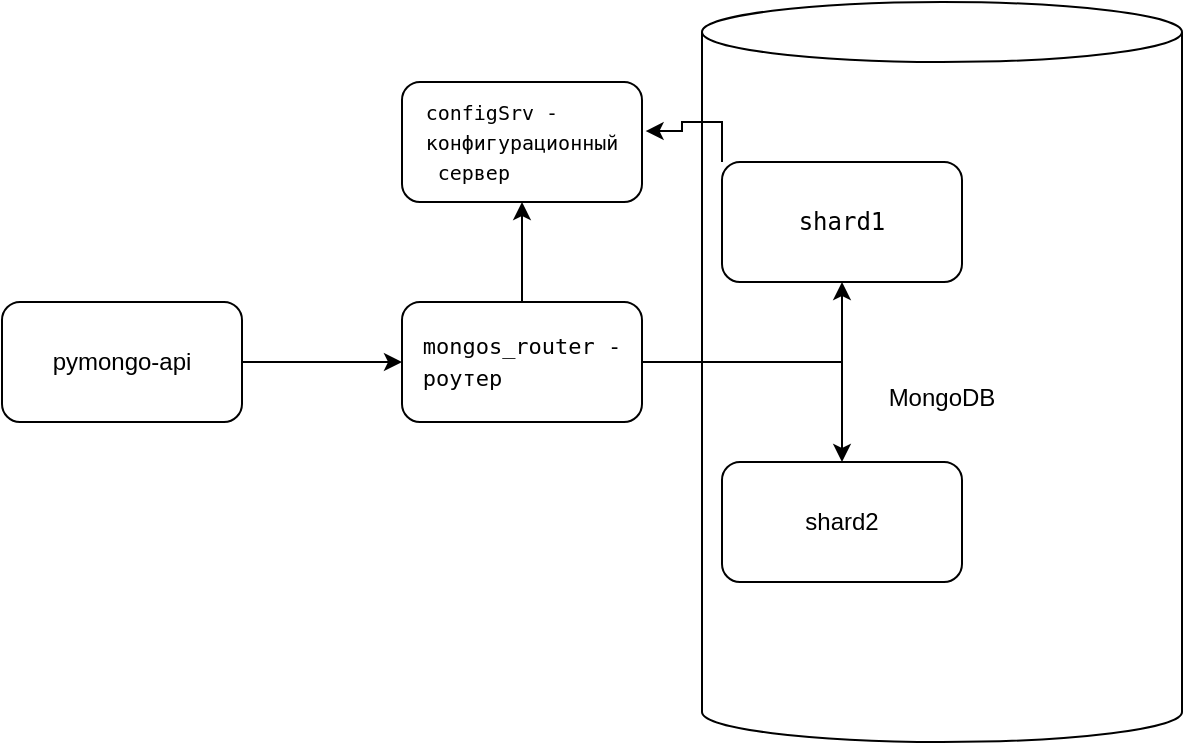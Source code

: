 <mxfile version="24.7.13">
  <diagram name="Page-1" id="-H_mtQnk-PTXWXPvYvuk">
    <mxGraphModel dx="901" dy="581" grid="1" gridSize="10" guides="1" tooltips="1" connect="1" arrows="1" fold="1" page="1" pageScale="1" pageWidth="1169" pageHeight="827" math="0" shadow="0">
      <root>
        <mxCell id="0" />
        <mxCell id="1" parent="0" />
        <mxCell id="zA23MoTUsTF4_91t8viU-2" value="MongoDB" style="shape=cylinder3;whiteSpace=wrap;html=1;boundedLbl=1;backgroundOutline=1;size=15;align=center;" parent="1" vertex="1">
          <mxGeometry x="710" y="140" width="240" height="370" as="geometry" />
        </mxCell>
        <mxCell id="zA23MoTUsTF4_91t8viU-3" value="pymongo-api" style="rounded=1;whiteSpace=wrap;html=1;" parent="1" vertex="1">
          <mxGeometry x="360" y="290" width="120" height="60" as="geometry" />
        </mxCell>
        <mxCell id="zA23MoTUsTF4_91t8viU-4" style="edgeStyle=orthogonalEdgeStyle;rounded=0;orthogonalLoop=1;jettySize=auto;html=1;exitX=1;exitY=0.5;exitDx=0;exitDy=0;" parent="1" source="zA23MoTUsTF4_91t8viU-3" edge="1">
          <mxGeometry relative="1" as="geometry">
            <mxPoint x="560" y="320" as="targetPoint" />
          </mxGeometry>
        </mxCell>
        <mxCell id="8cPuCwgMG0-DC93ZxVvM-4" style="edgeStyle=orthogonalEdgeStyle;rounded=0;orthogonalLoop=1;jettySize=auto;html=1;exitX=1;exitY=0.5;exitDx=0;exitDy=0;" edge="1" parent="1" source="8cPuCwgMG0-DC93ZxVvM-1" target="8cPuCwgMG0-DC93ZxVvM-5">
          <mxGeometry relative="1" as="geometry">
            <mxPoint x="750" y="250" as="targetPoint" />
          </mxGeometry>
        </mxCell>
        <mxCell id="8cPuCwgMG0-DC93ZxVvM-6" style="edgeStyle=orthogonalEdgeStyle;rounded=0;orthogonalLoop=1;jettySize=auto;html=1;" edge="1" parent="1" source="8cPuCwgMG0-DC93ZxVvM-1" target="8cPuCwgMG0-DC93ZxVvM-7">
          <mxGeometry relative="1" as="geometry">
            <mxPoint x="780" y="360.0" as="targetPoint" />
          </mxGeometry>
        </mxCell>
        <mxCell id="8cPuCwgMG0-DC93ZxVvM-1" value="&lt;div style=&quot;text-align: start; background-color: rgb(255, 255, 255); font-size: 11px; line-height: 50%;&quot;&gt;&lt;pre style=&quot;font-family: &amp;quot;JetBrains Mono&amp;quot;, monospace; line-height: 50%;&quot;&gt;mongos_router -&lt;/pre&gt;&lt;pre style=&quot;font-family: &amp;quot;JetBrains Mono&amp;quot;, monospace; line-height: 50%;&quot;&gt;роутер&lt;/pre&gt;&lt;/div&gt;" style="rounded=1;whiteSpace=wrap;html=1;" vertex="1" parent="1">
          <mxGeometry x="560" y="290" width="120" height="60" as="geometry" />
        </mxCell>
        <mxCell id="8cPuCwgMG0-DC93ZxVvM-2" value="&lt;div style=&quot;text-align: start; background-color: rgb(255, 255, 255); font-size: 10px; line-height: 50%;&quot;&gt;&lt;pre style=&quot;font-family: &amp;quot;JetBrains Mono&amp;quot;, monospace; line-height: 50%;&quot;&gt;configSrv -&lt;/pre&gt;&lt;pre style=&quot;font-family: &amp;quot;JetBrains Mono&amp;quot;, monospace; line-height: 50%;&quot;&gt;конфигурационный&lt;/pre&gt;&lt;pre style=&quot;font-family: &amp;quot;JetBrains Mono&amp;quot;, monospace; line-height: 50%;&quot;&gt; сервер&lt;/pre&gt;&lt;/div&gt;" style="rounded=1;whiteSpace=wrap;html=1;" vertex="1" parent="1">
          <mxGeometry x="560" y="180" width="120" height="60" as="geometry" />
        </mxCell>
        <mxCell id="8cPuCwgMG0-DC93ZxVvM-3" value="" style="endArrow=classic;html=1;rounded=0;entryX=0.5;entryY=1;entryDx=0;entryDy=0;" edge="1" parent="1" target="8cPuCwgMG0-DC93ZxVvM-2">
          <mxGeometry width="50" height="50" relative="1" as="geometry">
            <mxPoint x="620" y="290" as="sourcePoint" />
            <mxPoint x="670" y="240" as="targetPoint" />
          </mxGeometry>
        </mxCell>
        <mxCell id="8cPuCwgMG0-DC93ZxVvM-5" value="&lt;div style=&quot;text-align: start; background-color: rgb(255, 255, 255);&quot;&gt;&lt;pre style=&quot;font-family: &amp;quot;JetBrains Mono&amp;quot;, monospace;&quot;&gt;shard1&lt;/pre&gt;&lt;/div&gt;" style="rounded=1;whiteSpace=wrap;html=1;" vertex="1" parent="1">
          <mxGeometry x="720" y="220" width="120" height="60" as="geometry" />
        </mxCell>
        <mxCell id="8cPuCwgMG0-DC93ZxVvM-7" value="shard2" style="rounded=1;whiteSpace=wrap;html=1;" vertex="1" parent="1">
          <mxGeometry x="720" y="370.0" width="120" height="60" as="geometry" />
        </mxCell>
        <mxCell id="8cPuCwgMG0-DC93ZxVvM-8" style="edgeStyle=orthogonalEdgeStyle;rounded=0;orthogonalLoop=1;jettySize=auto;html=1;exitX=0;exitY=0;exitDx=0;exitDy=0;entryX=1.015;entryY=0.409;entryDx=0;entryDy=0;entryPerimeter=0;" edge="1" parent="1" source="8cPuCwgMG0-DC93ZxVvM-5" target="8cPuCwgMG0-DC93ZxVvM-2">
          <mxGeometry relative="1" as="geometry" />
        </mxCell>
      </root>
    </mxGraphModel>
  </diagram>
</mxfile>
